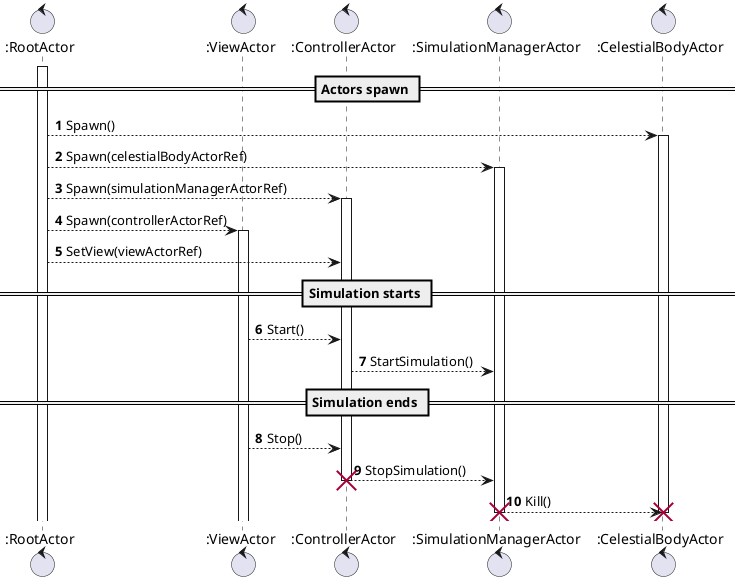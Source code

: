 @startuml
autonumber

control ":RootActor" as root
control ":ViewActor" as view
control ":ControllerActor" as controller
control ":SimulationManagerActor" as simulationManager
control ":CelestialBodyActor" as celestialBody

activate root

== Actors spawn ==
root --> celestialBody: Spawn()
activate celestialBody
root --> simulationManager: Spawn(celestialBodyActorRef)
activate simulationManager
root --> controller: Spawn(simulationManagerActorRef)
activate controller
root --> view: Spawn(controllerActorRef)
activate view
root --> controller: SetView(viewActorRef)

== Simulation starts ==
view --> controller: Start()
controller --> simulationManager: StartSimulation()

== Simulation ends ==
view --> controller: Stop()
controller --> simulationManager: StopSimulation()
destroy controller
simulationManager --> celestialBody: Kill()
destroy simulationManager
destroy celestialBody

@enduml